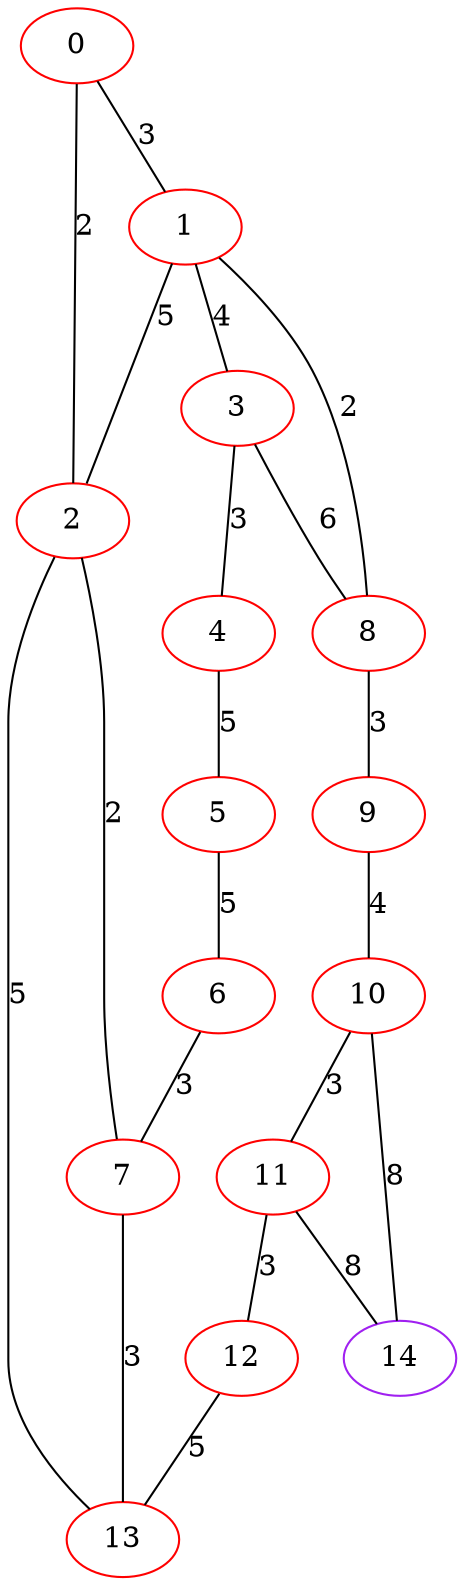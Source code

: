 graph "" {
0 [color=red, weight=1];
1 [color=red, weight=1];
2 [color=red, weight=1];
3 [color=red, weight=1];
4 [color=red, weight=1];
5 [color=red, weight=1];
6 [color=red, weight=1];
7 [color=red, weight=1];
8 [color=red, weight=1];
9 [color=red, weight=1];
10 [color=red, weight=1];
11 [color=red, weight=1];
12 [color=red, weight=1];
13 [color=red, weight=1];
14 [color=purple, weight=4];
0 -- 1  [key=0, label=3];
0 -- 2  [key=0, label=2];
1 -- 8  [key=0, label=2];
1 -- 2  [key=0, label=5];
1 -- 3  [key=0, label=4];
2 -- 13  [key=0, label=5];
2 -- 7  [key=0, label=2];
3 -- 8  [key=0, label=6];
3 -- 4  [key=0, label=3];
4 -- 5  [key=0, label=5];
5 -- 6  [key=0, label=5];
6 -- 7  [key=0, label=3];
7 -- 13  [key=0, label=3];
8 -- 9  [key=0, label=3];
9 -- 10  [key=0, label=4];
10 -- 11  [key=0, label=3];
10 -- 14  [key=0, label=8];
11 -- 12  [key=0, label=3];
11 -- 14  [key=0, label=8];
12 -- 13  [key=0, label=5];
}
